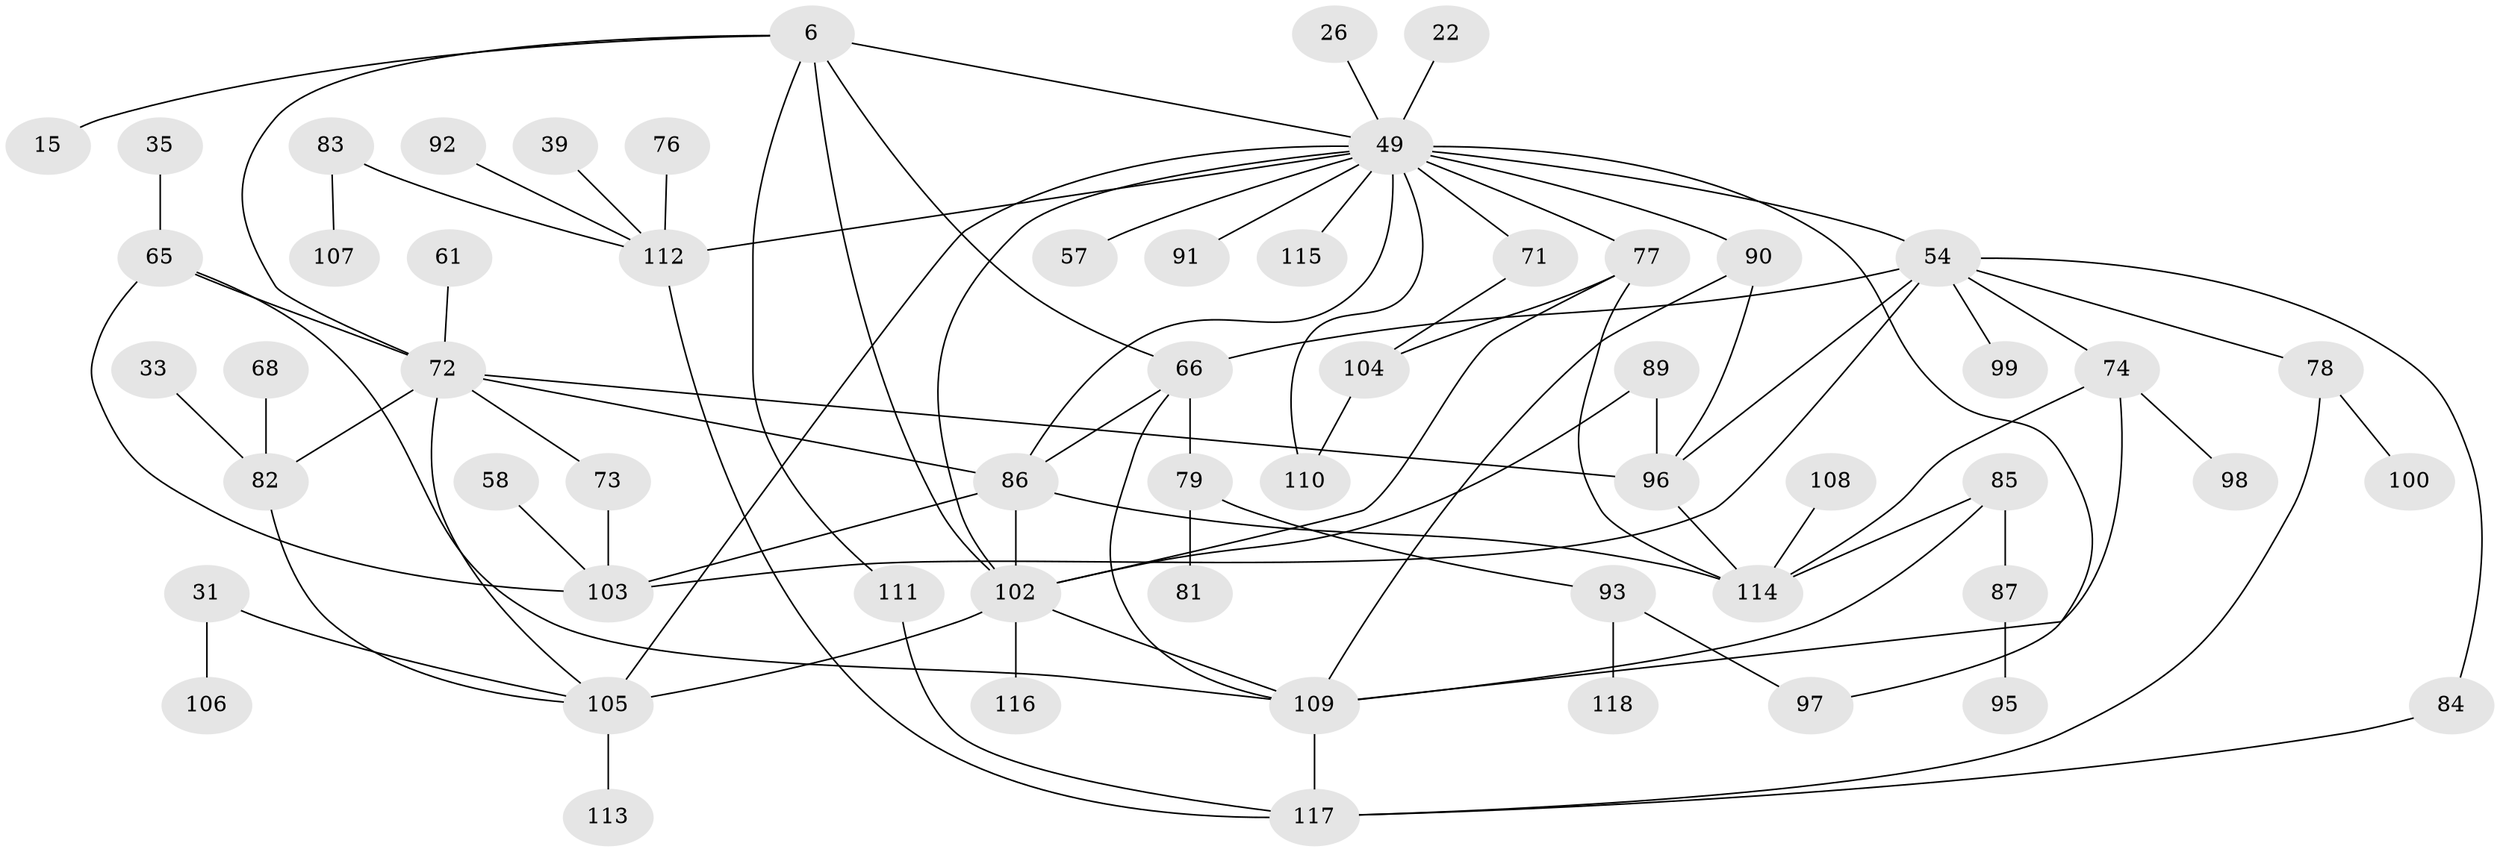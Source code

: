 // original degree distribution, {5: 0.1016949152542373, 2: 0.2711864406779661, 8: 0.00847457627118644, 6: 0.025423728813559324, 4: 0.11864406779661017, 3: 0.23728813559322035, 1: 0.22033898305084745, 9: 0.00847457627118644, 7: 0.00847457627118644}
// Generated by graph-tools (version 1.1) at 2025/41/03/09/25 04:41:22]
// undirected, 59 vertices, 88 edges
graph export_dot {
graph [start="1"]
  node [color=gray90,style=filled];
  6 [super="+2+1"];
  15;
  22;
  26;
  31;
  33;
  35;
  39;
  49 [super="+16+32+18"];
  54 [super="+50"];
  57;
  58;
  61;
  65 [super="+25"];
  66 [super="+52"];
  68;
  71;
  72 [super="+27+45"];
  73;
  74 [super="+48"];
  76;
  77 [super="+75"];
  78;
  79;
  81;
  82 [super="+30"];
  83;
  84;
  85;
  86 [super="+7+43"];
  87;
  89;
  90 [super="+64"];
  91;
  92;
  93;
  95;
  96 [super="+69+70"];
  97;
  98;
  99;
  100;
  102 [super="+10+42+41+94"];
  103 [super="+23+47+53+67"];
  104;
  105 [super="+101"];
  106;
  107;
  108;
  109 [super="+24+37+36+80+56"];
  110;
  111 [super="+60"];
  112 [super="+20+55"];
  113;
  114 [super="+63+51"];
  115;
  116;
  117 [super="+21"];
  118;
  6 -- 15;
  6 -- 66;
  6 -- 102 [weight=2];
  6 -- 49 [weight=3];
  6 -- 72;
  6 -- 111;
  22 -- 49;
  26 -- 49;
  31 -- 106;
  31 -- 105;
  33 -- 82;
  35 -- 65;
  39 -- 112;
  49 -- 54 [weight=3];
  49 -- 115;
  49 -- 57;
  49 -- 97;
  49 -- 71;
  49 -- 77 [weight=2];
  49 -- 110;
  49 -- 112 [weight=2];
  49 -- 86;
  49 -- 90 [weight=3];
  49 -- 91;
  49 -- 102;
  49 -- 105 [weight=2];
  54 -- 99;
  54 -- 74 [weight=2];
  54 -- 78;
  54 -- 84;
  54 -- 66;
  54 -- 103 [weight=2];
  54 -- 96 [weight=2];
  58 -- 103;
  61 -- 72;
  65 -- 103;
  65 -- 109;
  65 -- 72;
  66 -- 79;
  66 -- 109;
  66 -- 86;
  68 -- 82;
  71 -- 104;
  72 -- 73;
  72 -- 86 [weight=2];
  72 -- 82 [weight=2];
  72 -- 105;
  72 -- 96;
  73 -- 103;
  74 -- 98;
  74 -- 109;
  74 -- 114;
  76 -- 112;
  77 -- 114;
  77 -- 104;
  77 -- 102;
  78 -- 100;
  78 -- 117;
  79 -- 81;
  79 -- 93;
  82 -- 105;
  83 -- 107;
  83 -- 112;
  84 -- 117;
  85 -- 87;
  85 -- 114;
  85 -- 109;
  86 -- 103 [weight=2];
  86 -- 102;
  86 -- 114;
  87 -- 95;
  89 -- 102;
  89 -- 96;
  90 -- 109;
  90 -- 96;
  92 -- 112;
  93 -- 118;
  93 -- 97;
  96 -- 114;
  102 -- 116 [weight=3];
  102 -- 109;
  102 -- 105 [weight=2];
  104 -- 110;
  105 -- 113;
  108 -- 114;
  109 -- 117;
  111 -- 117;
  112 -- 117;
}
